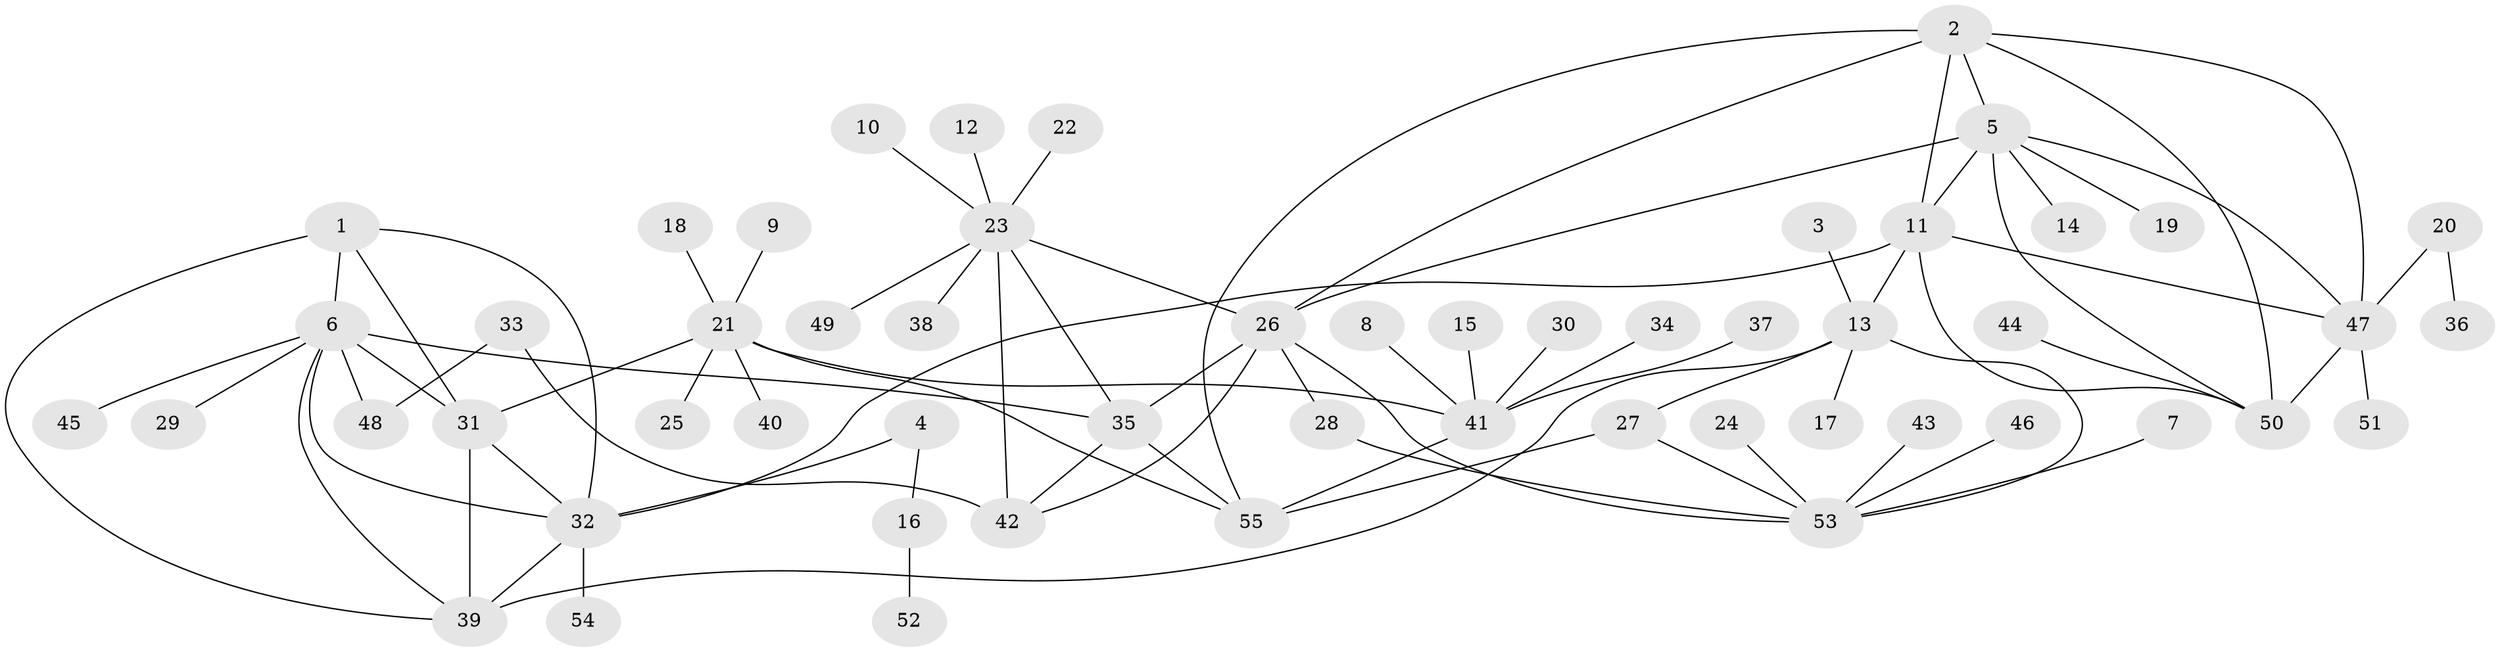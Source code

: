 // original degree distribution, {7: 0.08256880733944955, 9: 0.01834862385321101, 4: 0.009174311926605505, 5: 0.01834862385321101, 11: 0.01834862385321101, 6: 0.045871559633027525, 10: 0.01834862385321101, 8: 0.01834862385321101, 1: 0.5688073394495413, 2: 0.1559633027522936, 3: 0.045871559633027525}
// Generated by graph-tools (version 1.1) at 2025/02/03/09/25 03:02:43]
// undirected, 55 vertices, 80 edges
graph export_dot {
graph [start="1"]
  node [color=gray90,style=filled];
  1;
  2;
  3;
  4;
  5;
  6;
  7;
  8;
  9;
  10;
  11;
  12;
  13;
  14;
  15;
  16;
  17;
  18;
  19;
  20;
  21;
  22;
  23;
  24;
  25;
  26;
  27;
  28;
  29;
  30;
  31;
  32;
  33;
  34;
  35;
  36;
  37;
  38;
  39;
  40;
  41;
  42;
  43;
  44;
  45;
  46;
  47;
  48;
  49;
  50;
  51;
  52;
  53;
  54;
  55;
  1 -- 6 [weight=1.0];
  1 -- 31 [weight=1.0];
  1 -- 32 [weight=1.0];
  1 -- 39 [weight=1.0];
  2 -- 5 [weight=1.0];
  2 -- 11 [weight=1.0];
  2 -- 26 [weight=1.0];
  2 -- 47 [weight=1.0];
  2 -- 50 [weight=1.0];
  2 -- 55 [weight=1.0];
  3 -- 13 [weight=1.0];
  4 -- 16 [weight=1.0];
  4 -- 32 [weight=1.0];
  5 -- 11 [weight=1.0];
  5 -- 14 [weight=1.0];
  5 -- 19 [weight=1.0];
  5 -- 26 [weight=1.0];
  5 -- 47 [weight=1.0];
  5 -- 50 [weight=1.0];
  6 -- 29 [weight=1.0];
  6 -- 31 [weight=1.0];
  6 -- 32 [weight=1.0];
  6 -- 35 [weight=1.0];
  6 -- 39 [weight=1.0];
  6 -- 45 [weight=1.0];
  6 -- 48 [weight=1.0];
  7 -- 53 [weight=1.0];
  8 -- 41 [weight=1.0];
  9 -- 21 [weight=1.0];
  10 -- 23 [weight=1.0];
  11 -- 13 [weight=1.0];
  11 -- 32 [weight=1.0];
  11 -- 47 [weight=1.0];
  11 -- 50 [weight=1.0];
  12 -- 23 [weight=1.0];
  13 -- 17 [weight=1.0];
  13 -- 27 [weight=1.0];
  13 -- 39 [weight=1.0];
  13 -- 53 [weight=3.0];
  15 -- 41 [weight=1.0];
  16 -- 52 [weight=1.0];
  18 -- 21 [weight=1.0];
  20 -- 36 [weight=1.0];
  20 -- 47 [weight=1.0];
  21 -- 25 [weight=1.0];
  21 -- 31 [weight=1.0];
  21 -- 40 [weight=1.0];
  21 -- 41 [weight=1.0];
  21 -- 55 [weight=3.0];
  22 -- 23 [weight=1.0];
  23 -- 26 [weight=2.0];
  23 -- 35 [weight=2.0];
  23 -- 38 [weight=1.0];
  23 -- 42 [weight=2.0];
  23 -- 49 [weight=1.0];
  24 -- 53 [weight=1.0];
  26 -- 28 [weight=1.0];
  26 -- 35 [weight=1.0];
  26 -- 42 [weight=1.0];
  26 -- 53 [weight=1.0];
  27 -- 53 [weight=3.0];
  27 -- 55 [weight=1.0];
  28 -- 53 [weight=1.0];
  30 -- 41 [weight=1.0];
  31 -- 32 [weight=1.0];
  31 -- 39 [weight=1.0];
  32 -- 39 [weight=1.0];
  32 -- 54 [weight=1.0];
  33 -- 42 [weight=1.0];
  33 -- 48 [weight=1.0];
  34 -- 41 [weight=1.0];
  35 -- 42 [weight=1.0];
  35 -- 55 [weight=1.0];
  37 -- 41 [weight=1.0];
  41 -- 55 [weight=3.0];
  43 -- 53 [weight=1.0];
  44 -- 50 [weight=1.0];
  46 -- 53 [weight=1.0];
  47 -- 50 [weight=1.0];
  47 -- 51 [weight=1.0];
}
